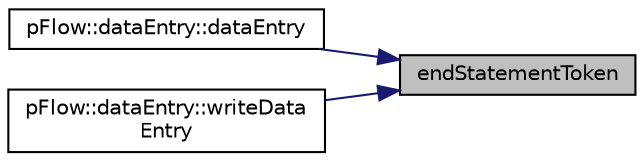 digraph "endStatementToken"
{
 // LATEX_PDF_SIZE
  edge [fontname="Helvetica",fontsize="10",labelfontname="Helvetica",labelfontsize="10"];
  node [fontname="Helvetica",fontsize="10",shape=record];
  rankdir="RL";
  Node1 [label="endStatementToken",height=0.2,width=0.4,color="black", fillcolor="grey75", style="filled", fontcolor="black",tooltip=" "];
  Node1 -> Node2 [dir="back",color="midnightblue",fontsize="10",style="solid",fontname="Helvetica"];
  Node2 [label="pFlow::dataEntry::dataEntry",height=0.2,width=0.4,color="black", fillcolor="white", style="filled",URL="$classpFlow_1_1dataEntry.html#afc423114f2030ef34706ad3f8aeb7773",tooltip="construct from keyword, parDict, and data of type T"];
  Node1 -> Node3 [dir="back",color="midnightblue",fontsize="10",style="solid",fontname="Helvetica"];
  Node3 [label="pFlow::dataEntry::writeData\lEntry",height=0.2,width=0.4,color="black", fillcolor="white", style="filled",URL="$classpFlow_1_1dataEntry.html#aad22b29fba434ea640dcf3dcf1beb293",tooltip="write dataEntry to stream"];
}
